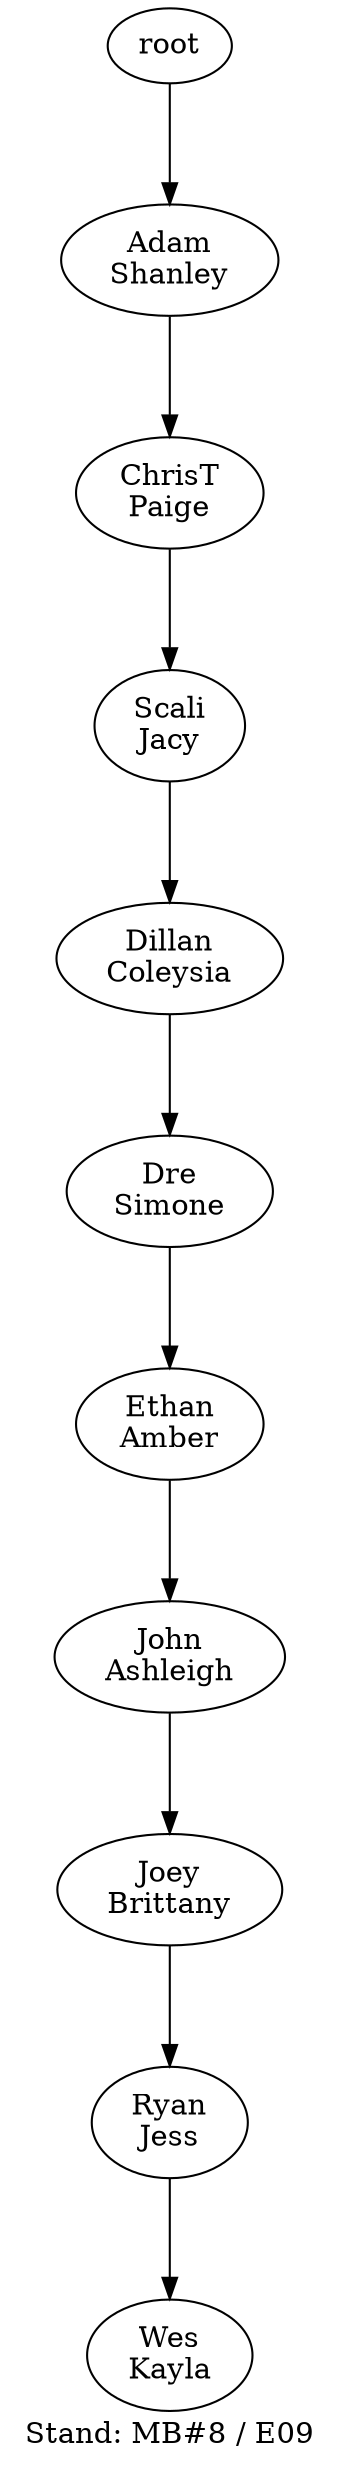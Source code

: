 digraph D { labelloc="b"; label="Stand: MB#8 / E09"; ranksep=0.8;
"root/8"[label="Adam\nShanley"]
"root" -> "root/8";
"root/8/7"[label="ChrisT\nPaige"]
"root/8" -> "root/8/7";
"root/8/7/4"[label="Scali\nJacy"]
"root/8/7" -> "root/8/7/4";
"root/8/7/4/3"[label="Dillan\nColeysia"]
"root/8/7/4" -> "root/8/7/4/3";
"root/8/7/4/3/9"[label="Dre\nSimone"]
"root/8/7/4/3" -> "root/8/7/4/3/9";
"root/8/7/4/3/9/0"[label="Ethan\nAmber"]
"root/8/7/4/3/9" -> "root/8/7/4/3/9/0";
"root/8/7/4/3/9/0/1"[label="John\nAshleigh"]
"root/8/7/4/3/9/0" -> "root/8/7/4/3/9/0/1";
"root/8/7/4/3/9/0/1/2"[label="Joey\nBrittany"]
"root/8/7/4/3/9/0/1" -> "root/8/7/4/3/9/0/1/2";
"root/8/7/4/3/9/0/1/2/5"[label="Ryan\nJess"]
"root/8/7/4/3/9/0/1/2" -> "root/8/7/4/3/9/0/1/2/5";
"root/8/7/4/3/9/0/1/2/5/6"[label="Wes\nKayla"]
"root/8/7/4/3/9/0/1/2/5" -> "root/8/7/4/3/9/0/1/2/5/6";
}
